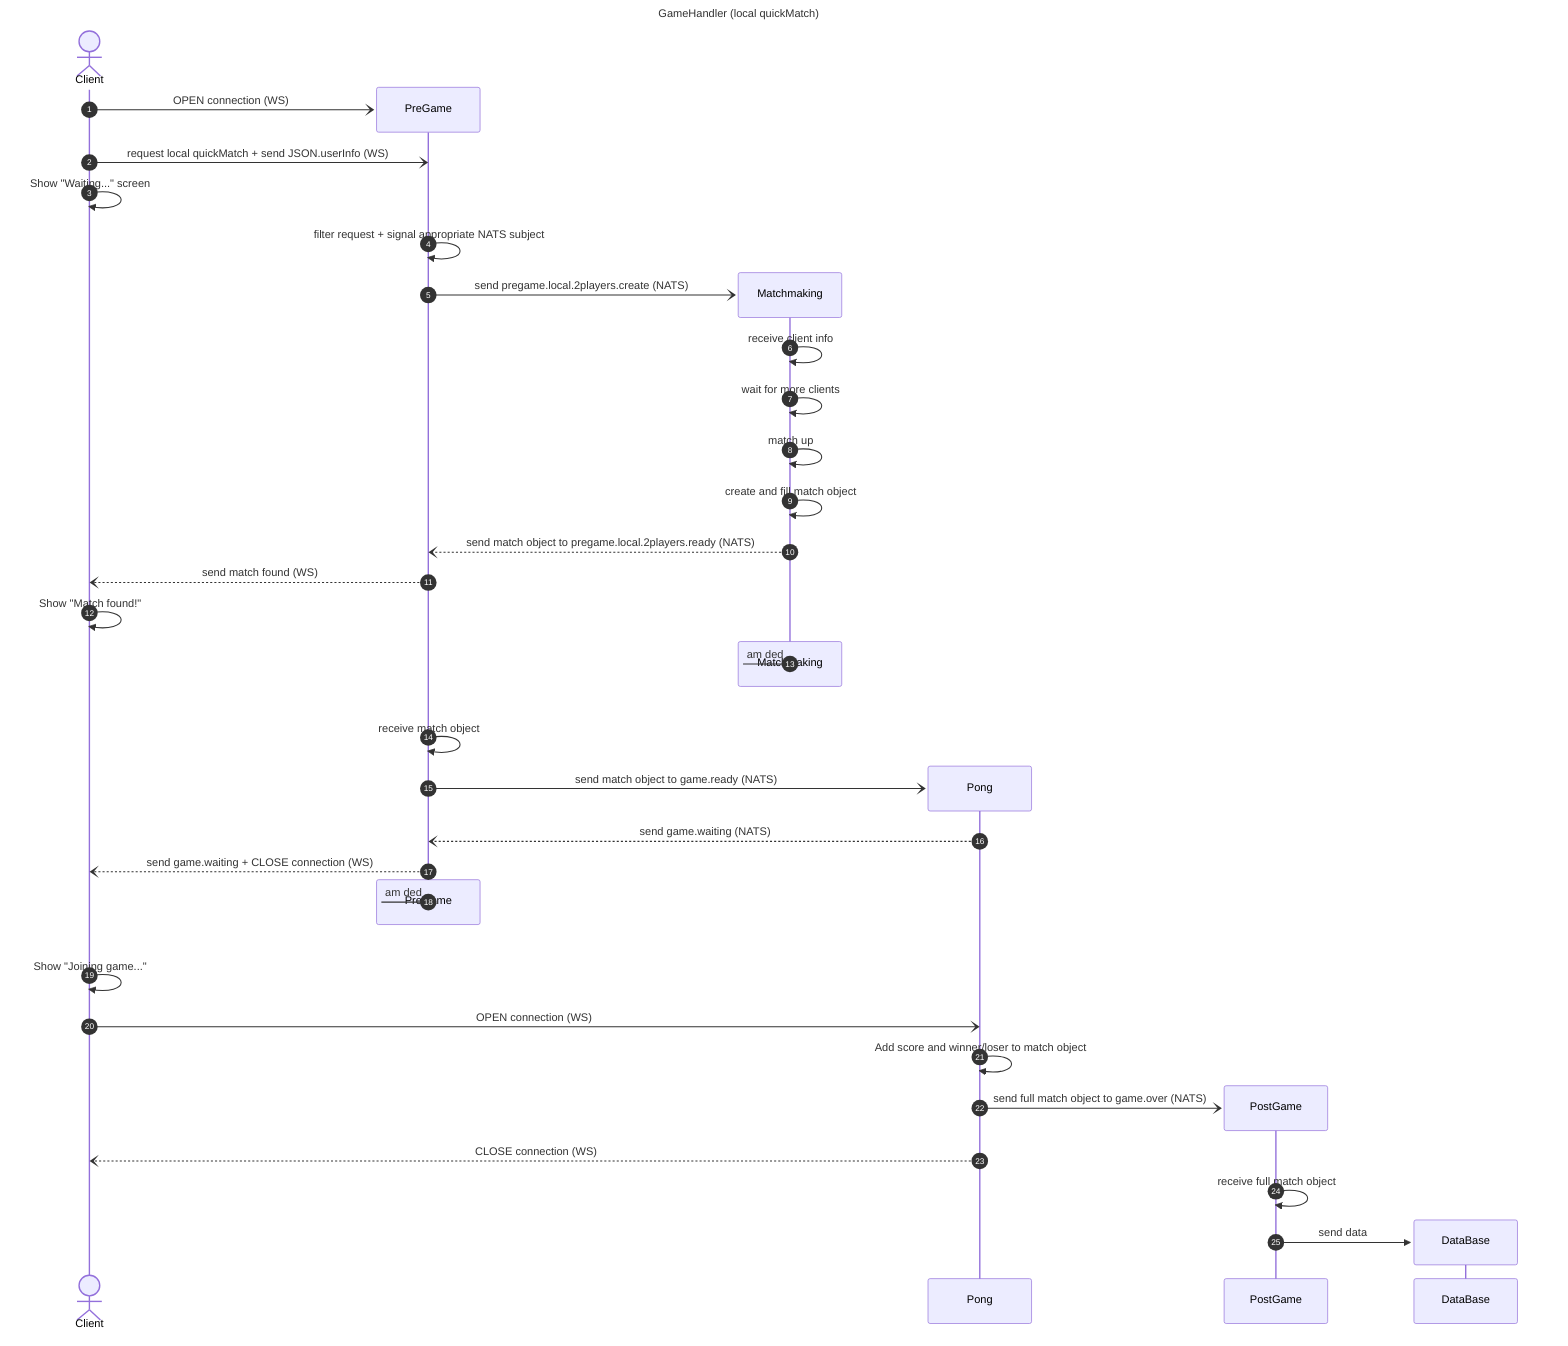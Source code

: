 sequenceDiagram
    title GameHandler (local quickMatch)
    autonumber

    create actor C as Client
    create participant Pre as PreGame
    C-)Pre: OPEN connection (WS)
    C-)Pre: request local quickMatch + send JSON.userInfo (WS)
    C->>C: Show "Waiting..." screen
    Pre->>Pre: filter request + signal appropriate NATS subject
    create participant MM as Matchmaking
    Pre-)MM: send pregame.local.2players.create (NATS)
    MM->>MM: receive client info 
    MM->>MM: wait for more clients
    MM->>MM: match up
    MM->>MM: create and fill match object
    MM--)Pre: send match object to pregame.local.2players.ready (NATS)
    Pre--)C: send match found (WS)
    C->>C: Show "Match found!"
    destroy MM
    MM->MM: am ded
    Pre->>Pre: receive match object
    create participant P as Pong
    Pre-)P: send match object to game.ready (NATS)
    P--)Pre: send game.waiting (NATS)
    Pre--)C: send game.waiting + CLOSE connection (WS)
    destroy Pre
    Pre-xPre:am ded
    C->>C: Show "Joining game..."
    C-)P: OPEN connection (WS)
    P->>P: Add score and winner/loser to match object
    create participant Post as PostGame
    P-)Post:send full match object to game.over (NATS)
    P--)C: CLOSE connection (WS)
    Post->>Post: receive full match object
    create participant DB as DataBase
    Post->>DB: send data